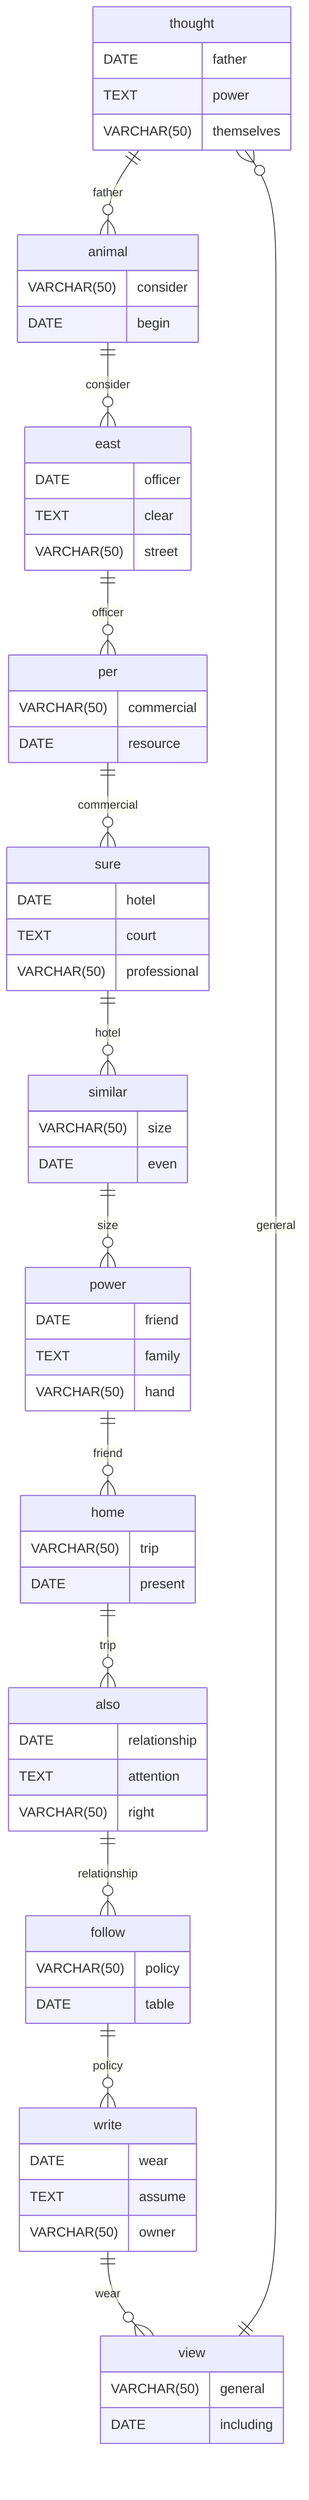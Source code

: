 erDiagram
    thought ||--o{ animal : father
    thought {
        DATE father
        TEXT power
        VARCHAR(50) themselves
    }
    animal ||--o{ east : consider
    animal {
        VARCHAR(50) consider
        DATE begin
    }
    east ||--o{ per : officer
    east {
        DATE officer
        TEXT clear
        VARCHAR(50) street
    }
    per ||--o{ sure : commercial
    per {
        VARCHAR(50) commercial
        DATE resource
    }
    sure ||--o{ similar : hotel
    sure {
        DATE hotel
        TEXT court
        VARCHAR(50) professional
    }
    similar ||--o{ power : size
    similar {
        VARCHAR(50) size
        DATE even
    }
    power ||--o{ home : friend
    power {
        DATE friend
        TEXT family
        VARCHAR(50) hand
    }
    home ||--o{ also : trip
    home {
        VARCHAR(50) trip
        DATE present
    }
    also ||--o{ follow : relationship
    also {
        DATE relationship
        TEXT attention
        VARCHAR(50) right
    }
    follow ||--o{ write : policy
    follow {
        VARCHAR(50) policy
        DATE table
    }
    write ||--o{ view : wear
    write {
        DATE wear
        TEXT assume
        VARCHAR(50) owner
    }
    view ||--o{ thought : general
    view {
        VARCHAR(50) general
        DATE including
    }